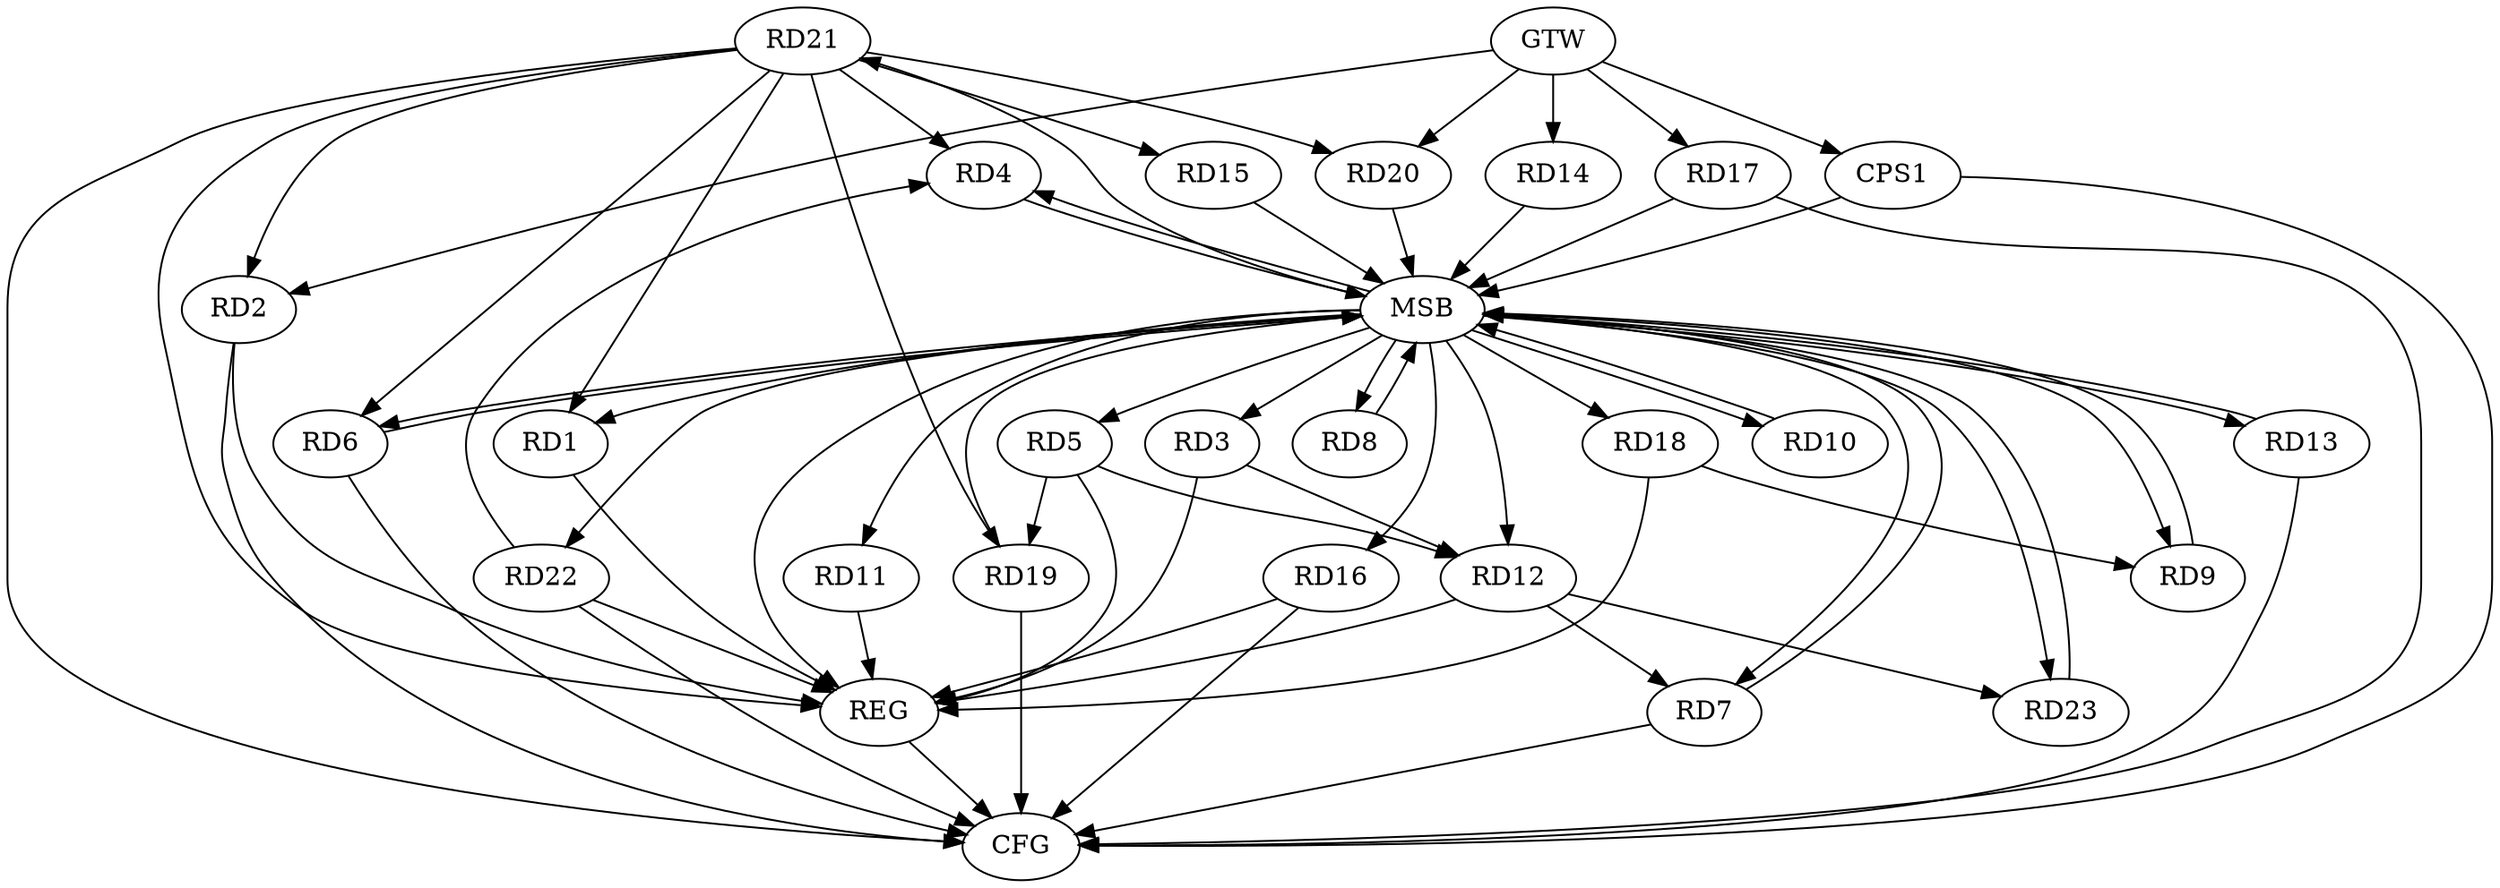 strict digraph G {
  RD1 [ label="RD1" ];
  RD2 [ label="RD2" ];
  RD3 [ label="RD3" ];
  RD4 [ label="RD4" ];
  RD5 [ label="RD5" ];
  RD6 [ label="RD6" ];
  RD7 [ label="RD7" ];
  RD8 [ label="RD8" ];
  RD9 [ label="RD9" ];
  RD10 [ label="RD10" ];
  RD11 [ label="RD11" ];
  RD12 [ label="RD12" ];
  RD13 [ label="RD13" ];
  RD14 [ label="RD14" ];
  RD15 [ label="RD15" ];
  RD16 [ label="RD16" ];
  RD17 [ label="RD17" ];
  RD18 [ label="RD18" ];
  RD19 [ label="RD19" ];
  RD20 [ label="RD20" ];
  RD21 [ label="RD21" ];
  RD22 [ label="RD22" ];
  RD23 [ label="RD23" ];
  CPS1 [ label="CPS1" ];
  GTW [ label="GTW" ];
  REG [ label="REG" ];
  MSB [ label="MSB" ];
  CFG [ label="CFG" ];
  RD3 -> RD12;
  RD21 -> RD4;
  RD22 -> RD4;
  RD5 -> RD12;
  RD5 -> RD19;
  RD21 -> RD6;
  RD12 -> RD7;
  RD18 -> RD9;
  RD12 -> RD23;
  RD21 -> RD15;
  RD21 -> RD19;
  GTW -> RD2;
  GTW -> RD14;
  GTW -> RD17;
  GTW -> RD20;
  GTW -> CPS1;
  RD1 -> REG;
  RD2 -> REG;
  RD3 -> REG;
  RD5 -> REG;
  RD11 -> REG;
  RD12 -> REG;
  RD16 -> REG;
  RD18 -> REG;
  RD21 -> REG;
  RD22 -> REG;
  RD4 -> MSB;
  MSB -> RD5;
  MSB -> RD6;
  MSB -> RD21;
  MSB -> RD22;
  MSB -> REG;
  RD6 -> MSB;
  RD7 -> MSB;
  MSB -> RD9;
  RD8 -> MSB;
  RD9 -> MSB;
  RD10 -> MSB;
  MSB -> RD1;
  RD13 -> MSB;
  MSB -> RD7;
  MSB -> RD11;
  MSB -> RD16;
  MSB -> RD23;
  RD14 -> MSB;
  MSB -> RD3;
  MSB -> RD4;
  MSB -> RD8;
  MSB -> RD18;
  RD15 -> MSB;
  MSB -> RD13;
  RD17 -> MSB;
  MSB -> RD12;
  RD19 -> MSB;
  RD20 -> MSB;
  RD23 -> MSB;
  MSB -> RD10;
  CPS1 -> MSB;
  CPS1 -> CFG;
  RD19 -> CFG;
  RD6 -> CFG;
  RD7 -> CFG;
  RD13 -> CFG;
  RD16 -> CFG;
  RD2 -> CFG;
  RD22 -> CFG;
  RD17 -> CFG;
  REG -> CFG;
  RD21 -> CFG;
  RD21 -> RD2;
  RD21 -> RD20;
  RD21 -> RD1;
}
